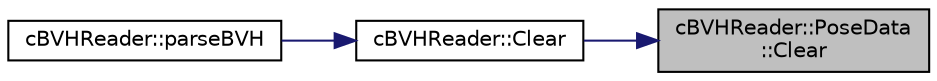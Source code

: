digraph "cBVHReader::PoseData::Clear"
{
 // LATEX_PDF_SIZE
  edge [fontname="Helvetica",fontsize="10",labelfontname="Helvetica",labelfontsize="10"];
  node [fontname="Helvetica",fontsize="10",shape=record];
  rankdir="RL";
  Node1 [label="cBVHReader::PoseData\l::Clear",height=0.2,width=0.4,color="black", fillcolor="grey75", style="filled", fontcolor="black",tooltip=" "];
  Node1 -> Node2 [dir="back",color="midnightblue",fontsize="10",style="solid",fontname="Helvetica"];
  Node2 [label="cBVHReader::Clear",height=0.2,width=0.4,color="black", fillcolor="white", style="filled",URL="$classc_b_v_h_reader.html#a05933501867484e2fcefc82f2277d852",tooltip=" "];
  Node2 -> Node3 [dir="back",color="midnightblue",fontsize="10",style="solid",fontname="Helvetica"];
  Node3 [label="cBVHReader::parseBVH",height=0.2,width=0.4,color="black", fillcolor="white", style="filled",URL="$classc_b_v_h_reader.html#a89e3c7df91fb99a0fd5e24980f94e2ee",tooltip=" "];
}
